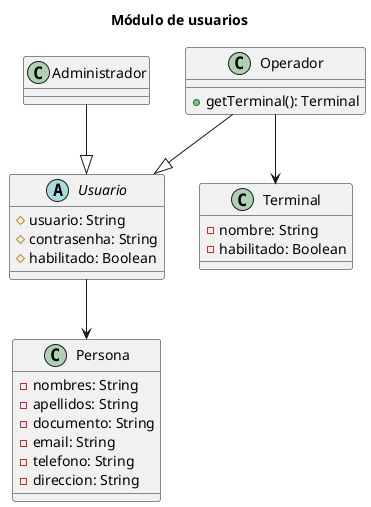 @startuml usuarios

title
Módulo de usuarios
end title
scale 1

class Persona
{
    -nombres: String
    -apellidos: String
    -documento: String
    -email: String
    -telefono: String
    -direccion: String
}

abstract class Usuario
{
    #usuario: String
    #contrasenha: String
    #habilitado: Boolean
}

class Operador
{
    +getTerminal(): Terminal
}

class Administrador
{

}

class Terminal
{
    -nombre: String
    -habilitado: Boolean
}

Usuario --> Persona
Operador --|> Usuario
Administrador --|> Usuario
Operador --> Terminal

@enduml